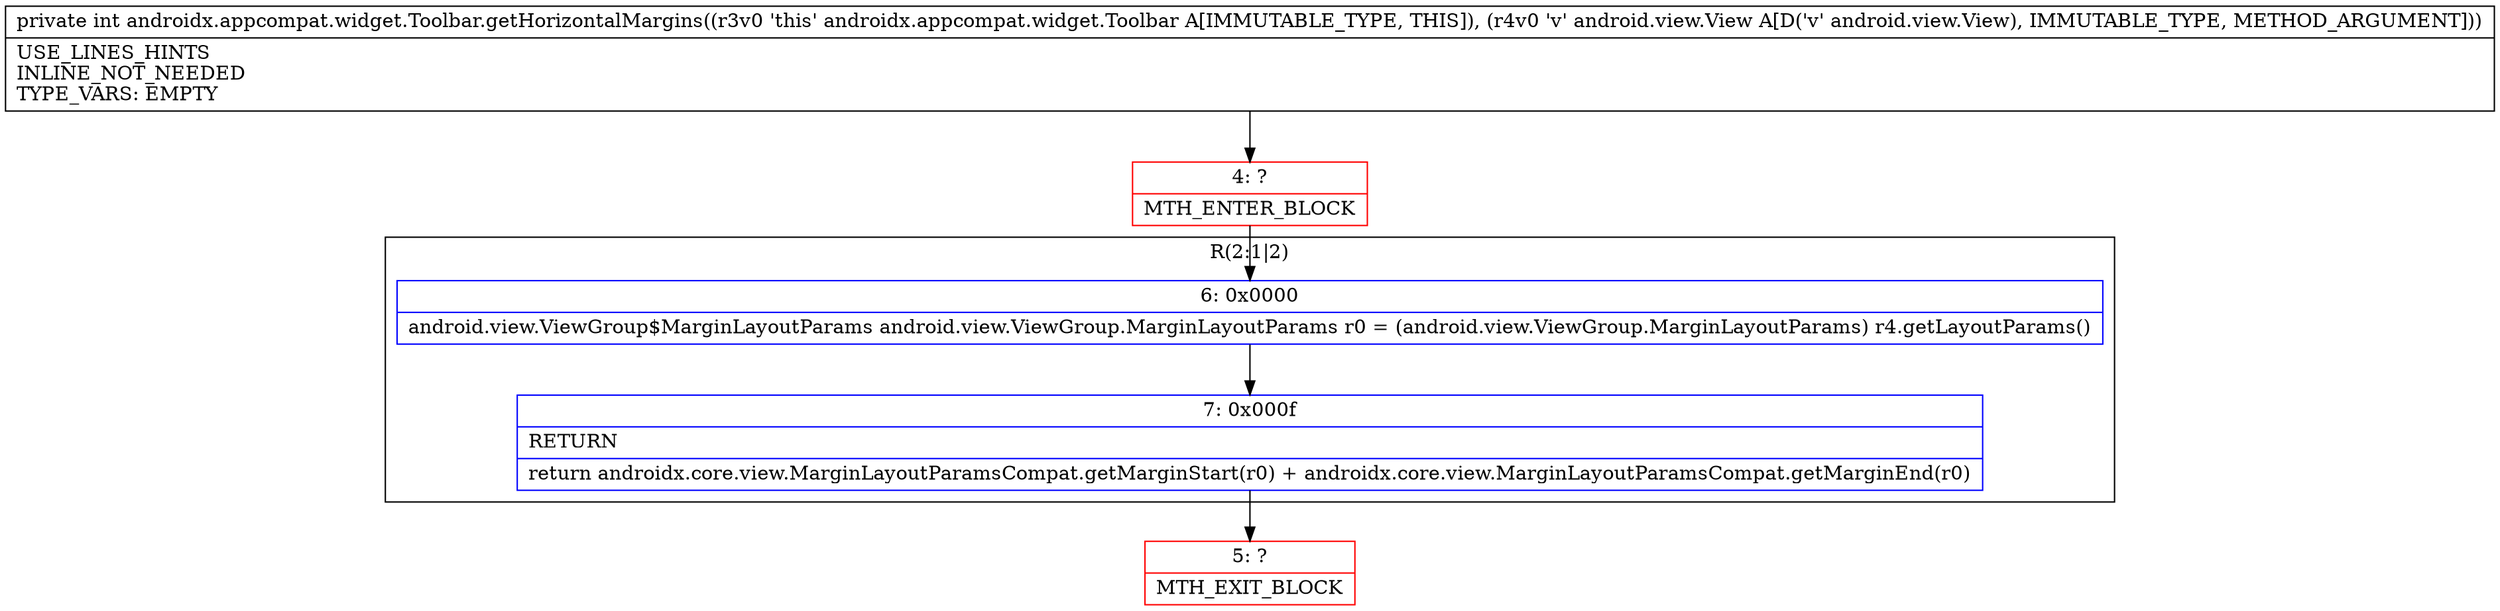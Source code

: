 digraph "CFG forandroidx.appcompat.widget.Toolbar.getHorizontalMargins(Landroid\/view\/View;)I" {
subgraph cluster_Region_1906563500 {
label = "R(2:1|2)";
node [shape=record,color=blue];
Node_6 [shape=record,label="{6\:\ 0x0000|android.view.ViewGroup$MarginLayoutParams android.view.ViewGroup.MarginLayoutParams r0 = (android.view.ViewGroup.MarginLayoutParams) r4.getLayoutParams()\l}"];
Node_7 [shape=record,label="{7\:\ 0x000f|RETURN\l|return androidx.core.view.MarginLayoutParamsCompat.getMarginStart(r0) + androidx.core.view.MarginLayoutParamsCompat.getMarginEnd(r0)\l}"];
}
Node_4 [shape=record,color=red,label="{4\:\ ?|MTH_ENTER_BLOCK\l}"];
Node_5 [shape=record,color=red,label="{5\:\ ?|MTH_EXIT_BLOCK\l}"];
MethodNode[shape=record,label="{private int androidx.appcompat.widget.Toolbar.getHorizontalMargins((r3v0 'this' androidx.appcompat.widget.Toolbar A[IMMUTABLE_TYPE, THIS]), (r4v0 'v' android.view.View A[D('v' android.view.View), IMMUTABLE_TYPE, METHOD_ARGUMENT]))  | USE_LINES_HINTS\lINLINE_NOT_NEEDED\lTYPE_VARS: EMPTY\l}"];
MethodNode -> Node_4;Node_6 -> Node_7;
Node_7 -> Node_5;
Node_4 -> Node_6;
}

